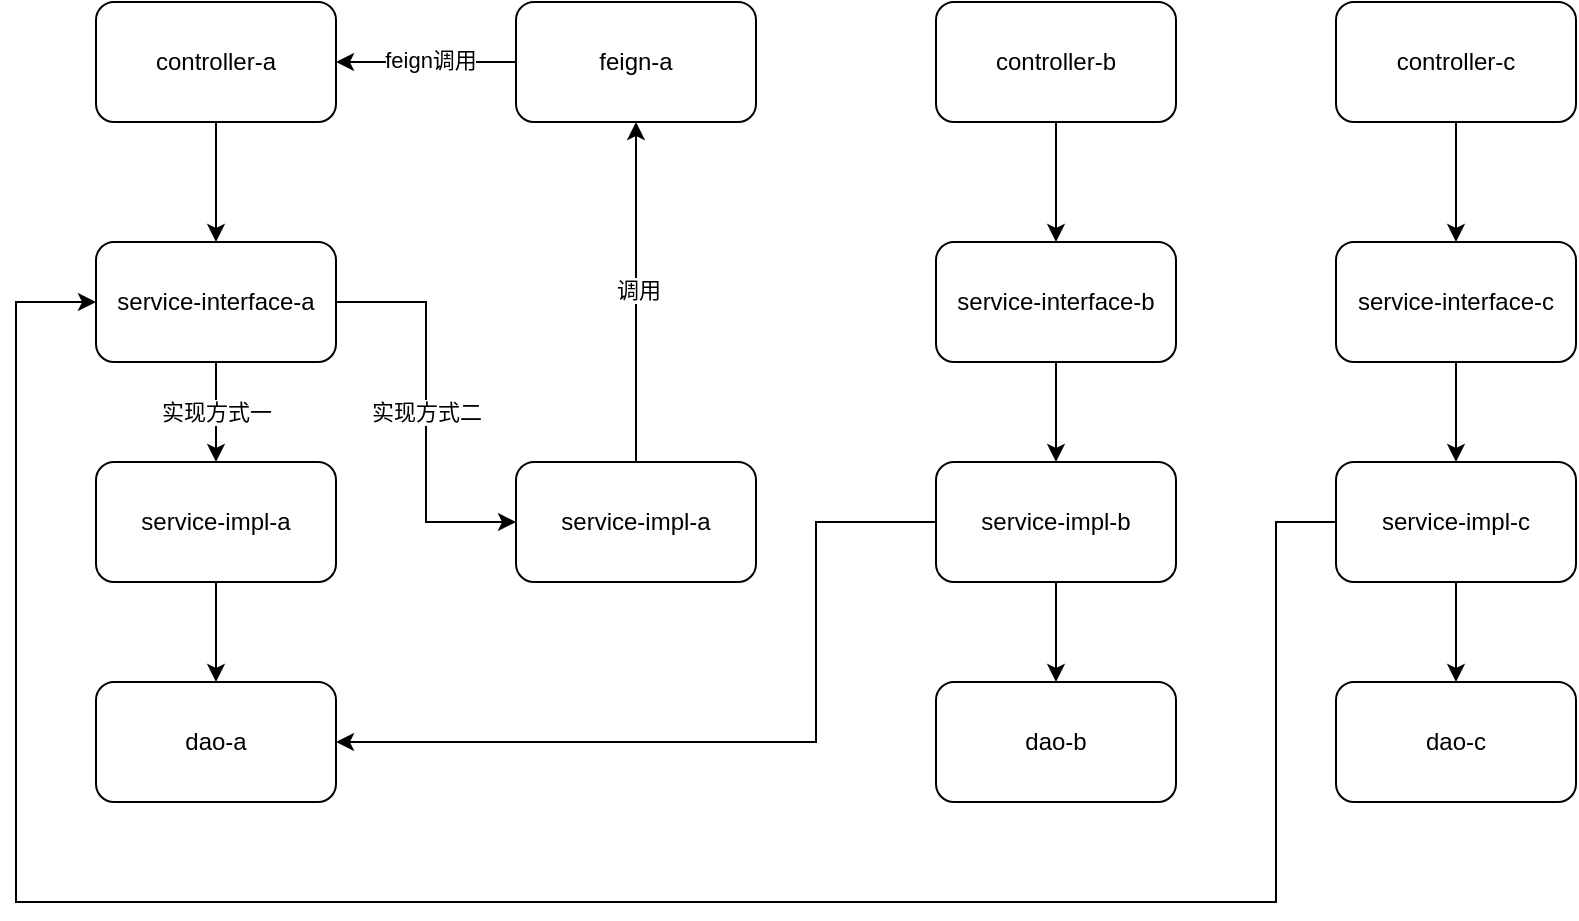 <mxfile version="27.1.6">
  <diagram name="第 1 页" id="IGoUaHE3HpbbfrSOBgP-">
    <mxGraphModel dx="994" dy="561" grid="1" gridSize="10" guides="1" tooltips="1" connect="1" arrows="1" fold="1" page="1" pageScale="1" pageWidth="1169" pageHeight="827" math="0" shadow="0">
      <root>
        <mxCell id="0" />
        <mxCell id="1" parent="0" />
        <mxCell id="e7JJbm4f1ThYcLce3TLM-43" style="edgeStyle=orthogonalEdgeStyle;rounded=0;orthogonalLoop=1;jettySize=auto;html=1;exitX=0.5;exitY=1;exitDx=0;exitDy=0;" edge="1" parent="1" source="e7JJbm4f1ThYcLce3TLM-3" target="e7JJbm4f1ThYcLce3TLM-8">
          <mxGeometry relative="1" as="geometry" />
        </mxCell>
        <mxCell id="e7JJbm4f1ThYcLce3TLM-3" value="&lt;span style=&quot;background-color: transparent; color: light-dark(rgb(0, 0, 0), rgb(255, 255, 255));&quot;&gt;controller-a&lt;/span&gt;" style="rounded=1;whiteSpace=wrap;html=1;" vertex="1" parent="1">
          <mxGeometry x="210" y="110" width="120" height="60" as="geometry" />
        </mxCell>
        <mxCell id="e7JJbm4f1ThYcLce3TLM-45" value="实现方式一" style="edgeStyle=orthogonalEdgeStyle;rounded=0;orthogonalLoop=1;jettySize=auto;html=1;exitX=0.5;exitY=1;exitDx=0;exitDy=0;entryX=0.5;entryY=0;entryDx=0;entryDy=0;" edge="1" parent="1" source="e7JJbm4f1ThYcLce3TLM-8" target="e7JJbm4f1ThYcLce3TLM-11">
          <mxGeometry relative="1" as="geometry" />
        </mxCell>
        <mxCell id="e7JJbm4f1ThYcLce3TLM-46" value="实现方式二" style="edgeStyle=orthogonalEdgeStyle;rounded=0;orthogonalLoop=1;jettySize=auto;html=1;exitX=1;exitY=0.5;exitDx=0;exitDy=0;entryX=0;entryY=0.5;entryDx=0;entryDy=0;" edge="1" parent="1" source="e7JJbm4f1ThYcLce3TLM-8" target="e7JJbm4f1ThYcLce3TLM-17">
          <mxGeometry relative="1" as="geometry" />
        </mxCell>
        <mxCell id="e7JJbm4f1ThYcLce3TLM-8" value="&lt;span style=&quot;background-color: transparent; color: light-dark(rgb(0, 0, 0), rgb(255, 255, 255));&quot;&gt;service-&lt;/span&gt;&lt;span style=&quot;background-color: transparent; color: light-dark(rgb(0, 0, 0), rgb(255, 255, 255));&quot;&gt;interface-a&lt;/span&gt;" style="rounded=1;whiteSpace=wrap;html=1;" vertex="1" parent="1">
          <mxGeometry x="210" y="230" width="120" height="60" as="geometry" />
        </mxCell>
        <mxCell id="e7JJbm4f1ThYcLce3TLM-44" style="edgeStyle=orthogonalEdgeStyle;rounded=0;orthogonalLoop=1;jettySize=auto;html=1;exitX=0.5;exitY=1;exitDx=0;exitDy=0;entryX=0.5;entryY=0;entryDx=0;entryDy=0;" edge="1" parent="1" source="e7JJbm4f1ThYcLce3TLM-11" target="e7JJbm4f1ThYcLce3TLM-18">
          <mxGeometry relative="1" as="geometry" />
        </mxCell>
        <mxCell id="e7JJbm4f1ThYcLce3TLM-11" value="&lt;span style=&quot;background-color: transparent; color: light-dark(rgb(0, 0, 0), rgb(255, 255, 255));&quot;&gt;service-impl-a&lt;/span&gt;" style="rounded=1;whiteSpace=wrap;html=1;" vertex="1" parent="1">
          <mxGeometry x="210" y="340" width="120" height="60" as="geometry" />
        </mxCell>
        <mxCell id="e7JJbm4f1ThYcLce3TLM-12" style="edgeStyle=orthogonalEdgeStyle;rounded=0;orthogonalLoop=1;jettySize=auto;html=1;exitX=0;exitY=0.5;exitDx=0;exitDy=0;" edge="1" parent="1" source="e7JJbm4f1ThYcLce3TLM-14" target="e7JJbm4f1ThYcLce3TLM-3">
          <mxGeometry relative="1" as="geometry" />
        </mxCell>
        <mxCell id="e7JJbm4f1ThYcLce3TLM-13" value="feign调用" style="edgeLabel;html=1;align=center;verticalAlign=middle;resizable=0;points=[];" vertex="1" connectable="0" parent="e7JJbm4f1ThYcLce3TLM-12">
          <mxGeometry x="-0.044" y="-1" relative="1" as="geometry">
            <mxPoint as="offset" />
          </mxGeometry>
        </mxCell>
        <mxCell id="e7JJbm4f1ThYcLce3TLM-14" value="&lt;span style=&quot;background-color: transparent; color: light-dark(rgb(0, 0, 0), rgb(255, 255, 255));&quot;&gt;feign-a&lt;/span&gt;" style="rounded=1;whiteSpace=wrap;html=1;" vertex="1" parent="1">
          <mxGeometry x="420" y="110" width="120" height="60" as="geometry" />
        </mxCell>
        <mxCell id="e7JJbm4f1ThYcLce3TLM-15" style="edgeStyle=orthogonalEdgeStyle;rounded=0;orthogonalLoop=1;jettySize=auto;html=1;exitX=0.5;exitY=0;exitDx=0;exitDy=0;entryX=0.5;entryY=1;entryDx=0;entryDy=0;" edge="1" parent="1" source="e7JJbm4f1ThYcLce3TLM-17" target="e7JJbm4f1ThYcLce3TLM-14">
          <mxGeometry relative="1" as="geometry" />
        </mxCell>
        <mxCell id="e7JJbm4f1ThYcLce3TLM-16" value="调用" style="edgeLabel;html=1;align=center;verticalAlign=middle;resizable=0;points=[];" vertex="1" connectable="0" parent="e7JJbm4f1ThYcLce3TLM-15">
          <mxGeometry x="0.02" y="-1" relative="1" as="geometry">
            <mxPoint as="offset" />
          </mxGeometry>
        </mxCell>
        <mxCell id="e7JJbm4f1ThYcLce3TLM-17" value="&lt;span style=&quot;background-color: transparent; color: light-dark(rgb(0, 0, 0), rgb(255, 255, 255));&quot;&gt;service-impl-a&lt;/span&gt;" style="rounded=1;whiteSpace=wrap;html=1;" vertex="1" parent="1">
          <mxGeometry x="420" y="340" width="120" height="60" as="geometry" />
        </mxCell>
        <mxCell id="e7JJbm4f1ThYcLce3TLM-18" value="&lt;span style=&quot;background-color: transparent; color: light-dark(rgb(0, 0, 0), rgb(255, 255, 255));&quot;&gt;dao-a&lt;/span&gt;" style="rounded=1;whiteSpace=wrap;html=1;" vertex="1" parent="1">
          <mxGeometry x="210" y="450" width="120" height="60" as="geometry" />
        </mxCell>
        <mxCell id="e7JJbm4f1ThYcLce3TLM-37" style="edgeStyle=orthogonalEdgeStyle;rounded=0;orthogonalLoop=1;jettySize=auto;html=1;exitX=0.5;exitY=1;exitDx=0;exitDy=0;entryX=0.5;entryY=0;entryDx=0;entryDy=0;" edge="1" parent="1" source="e7JJbm4f1ThYcLce3TLM-21" target="e7JJbm4f1ThYcLce3TLM-26">
          <mxGeometry relative="1" as="geometry" />
        </mxCell>
        <mxCell id="e7JJbm4f1ThYcLce3TLM-21" value="&lt;span style=&quot;background-color: transparent; color: light-dark(rgb(0, 0, 0), rgb(255, 255, 255));&quot;&gt;controller-b&lt;/span&gt;" style="rounded=1;whiteSpace=wrap;html=1;" vertex="1" parent="1">
          <mxGeometry x="630" y="110" width="120" height="60" as="geometry" />
        </mxCell>
        <mxCell id="e7JJbm4f1ThYcLce3TLM-38" style="edgeStyle=orthogonalEdgeStyle;rounded=0;orthogonalLoop=1;jettySize=auto;html=1;exitX=0.5;exitY=1;exitDx=0;exitDy=0;" edge="1" parent="1" source="e7JJbm4f1ThYcLce3TLM-26" target="e7JJbm4f1ThYcLce3TLM-29">
          <mxGeometry relative="1" as="geometry" />
        </mxCell>
        <mxCell id="e7JJbm4f1ThYcLce3TLM-26" value="&lt;span style=&quot;background-color: transparent; color: light-dark(rgb(0, 0, 0), rgb(255, 255, 255));&quot;&gt;service-&lt;/span&gt;&lt;span style=&quot;background-color: transparent; color: light-dark(rgb(0, 0, 0), rgb(255, 255, 255));&quot;&gt;interface-b&lt;/span&gt;" style="rounded=1;whiteSpace=wrap;html=1;" vertex="1" parent="1">
          <mxGeometry x="630" y="230" width="120" height="60" as="geometry" />
        </mxCell>
        <mxCell id="e7JJbm4f1ThYcLce3TLM-39" style="edgeStyle=orthogonalEdgeStyle;rounded=0;orthogonalLoop=1;jettySize=auto;html=1;exitX=0.5;exitY=1;exitDx=0;exitDy=0;entryX=0.5;entryY=0;entryDx=0;entryDy=0;" edge="1" parent="1" source="e7JJbm4f1ThYcLce3TLM-29" target="e7JJbm4f1ThYcLce3TLM-36">
          <mxGeometry relative="1" as="geometry" />
        </mxCell>
        <mxCell id="e7JJbm4f1ThYcLce3TLM-47" style="edgeStyle=orthogonalEdgeStyle;rounded=0;orthogonalLoop=1;jettySize=auto;html=1;exitX=0;exitY=0.5;exitDx=0;exitDy=0;entryX=1;entryY=0.5;entryDx=0;entryDy=0;" edge="1" parent="1" source="e7JJbm4f1ThYcLce3TLM-29" target="e7JJbm4f1ThYcLce3TLM-18">
          <mxGeometry relative="1" as="geometry">
            <Array as="points">
              <mxPoint x="570" y="370" />
              <mxPoint x="570" y="480" />
            </Array>
          </mxGeometry>
        </mxCell>
        <mxCell id="e7JJbm4f1ThYcLce3TLM-29" value="&lt;span style=&quot;background-color: transparent; color: light-dark(rgb(0, 0, 0), rgb(255, 255, 255));&quot;&gt;service-impl-b&lt;/span&gt;" style="rounded=1;whiteSpace=wrap;html=1;" vertex="1" parent="1">
          <mxGeometry x="630" y="340" width="120" height="60" as="geometry" />
        </mxCell>
        <mxCell id="e7JJbm4f1ThYcLce3TLM-36" value="&lt;span style=&quot;background-color: transparent; color: light-dark(rgb(0, 0, 0), rgb(255, 255, 255));&quot;&gt;dao-b&lt;/span&gt;" style="rounded=1;whiteSpace=wrap;html=1;" vertex="1" parent="1">
          <mxGeometry x="630" y="450" width="120" height="60" as="geometry" />
        </mxCell>
        <mxCell id="e7JJbm4f1ThYcLce3TLM-48" style="edgeStyle=orthogonalEdgeStyle;rounded=0;orthogonalLoop=1;jettySize=auto;html=1;exitX=0.5;exitY=1;exitDx=0;exitDy=0;entryX=0.5;entryY=0;entryDx=0;entryDy=0;" edge="1" parent="1" source="e7JJbm4f1ThYcLce3TLM-49" target="e7JJbm4f1ThYcLce3TLM-51">
          <mxGeometry relative="1" as="geometry" />
        </mxCell>
        <mxCell id="e7JJbm4f1ThYcLce3TLM-49" value="&lt;span style=&quot;background-color: transparent; color: light-dark(rgb(0, 0, 0), rgb(255, 255, 255));&quot;&gt;controller-c&lt;/span&gt;" style="rounded=1;whiteSpace=wrap;html=1;" vertex="1" parent="1">
          <mxGeometry x="830" y="110" width="120" height="60" as="geometry" />
        </mxCell>
        <mxCell id="e7JJbm4f1ThYcLce3TLM-50" style="edgeStyle=orthogonalEdgeStyle;rounded=0;orthogonalLoop=1;jettySize=auto;html=1;exitX=0.5;exitY=1;exitDx=0;exitDy=0;" edge="1" parent="1" source="e7JJbm4f1ThYcLce3TLM-51" target="e7JJbm4f1ThYcLce3TLM-53">
          <mxGeometry relative="1" as="geometry" />
        </mxCell>
        <mxCell id="e7JJbm4f1ThYcLce3TLM-51" value="&lt;span style=&quot;background-color: transparent; color: light-dark(rgb(0, 0, 0), rgb(255, 255, 255));&quot;&gt;service-&lt;/span&gt;&lt;span style=&quot;background-color: transparent; color: light-dark(rgb(0, 0, 0), rgb(255, 255, 255));&quot;&gt;interface-c&lt;/span&gt;" style="rounded=1;whiteSpace=wrap;html=1;" vertex="1" parent="1">
          <mxGeometry x="830" y="230" width="120" height="60" as="geometry" />
        </mxCell>
        <mxCell id="e7JJbm4f1ThYcLce3TLM-52" style="edgeStyle=orthogonalEdgeStyle;rounded=0;orthogonalLoop=1;jettySize=auto;html=1;exitX=0.5;exitY=1;exitDx=0;exitDy=0;entryX=0.5;entryY=0;entryDx=0;entryDy=0;" edge="1" parent="1" source="e7JJbm4f1ThYcLce3TLM-53" target="e7JJbm4f1ThYcLce3TLM-54">
          <mxGeometry relative="1" as="geometry" />
        </mxCell>
        <mxCell id="e7JJbm4f1ThYcLce3TLM-57" style="edgeStyle=orthogonalEdgeStyle;rounded=0;orthogonalLoop=1;jettySize=auto;html=1;exitX=0;exitY=0.5;exitDx=0;exitDy=0;entryX=0;entryY=0.5;entryDx=0;entryDy=0;" edge="1" parent="1" source="e7JJbm4f1ThYcLce3TLM-53" target="e7JJbm4f1ThYcLce3TLM-8">
          <mxGeometry relative="1" as="geometry">
            <Array as="points">
              <mxPoint x="800" y="370" />
              <mxPoint x="800" y="560" />
              <mxPoint x="170" y="560" />
              <mxPoint x="170" y="260" />
            </Array>
          </mxGeometry>
        </mxCell>
        <mxCell id="e7JJbm4f1ThYcLce3TLM-53" value="&lt;span style=&quot;background-color: transparent; color: light-dark(rgb(0, 0, 0), rgb(255, 255, 255));&quot;&gt;service-impl-c&lt;/span&gt;" style="rounded=1;whiteSpace=wrap;html=1;" vertex="1" parent="1">
          <mxGeometry x="830" y="340" width="120" height="60" as="geometry" />
        </mxCell>
        <mxCell id="e7JJbm4f1ThYcLce3TLM-54" value="&lt;span style=&quot;background-color: transparent; color: light-dark(rgb(0, 0, 0), rgb(255, 255, 255));&quot;&gt;dao-c&lt;/span&gt;" style="rounded=1;whiteSpace=wrap;html=1;" vertex="1" parent="1">
          <mxGeometry x="830" y="450" width="120" height="60" as="geometry" />
        </mxCell>
      </root>
    </mxGraphModel>
  </diagram>
</mxfile>
